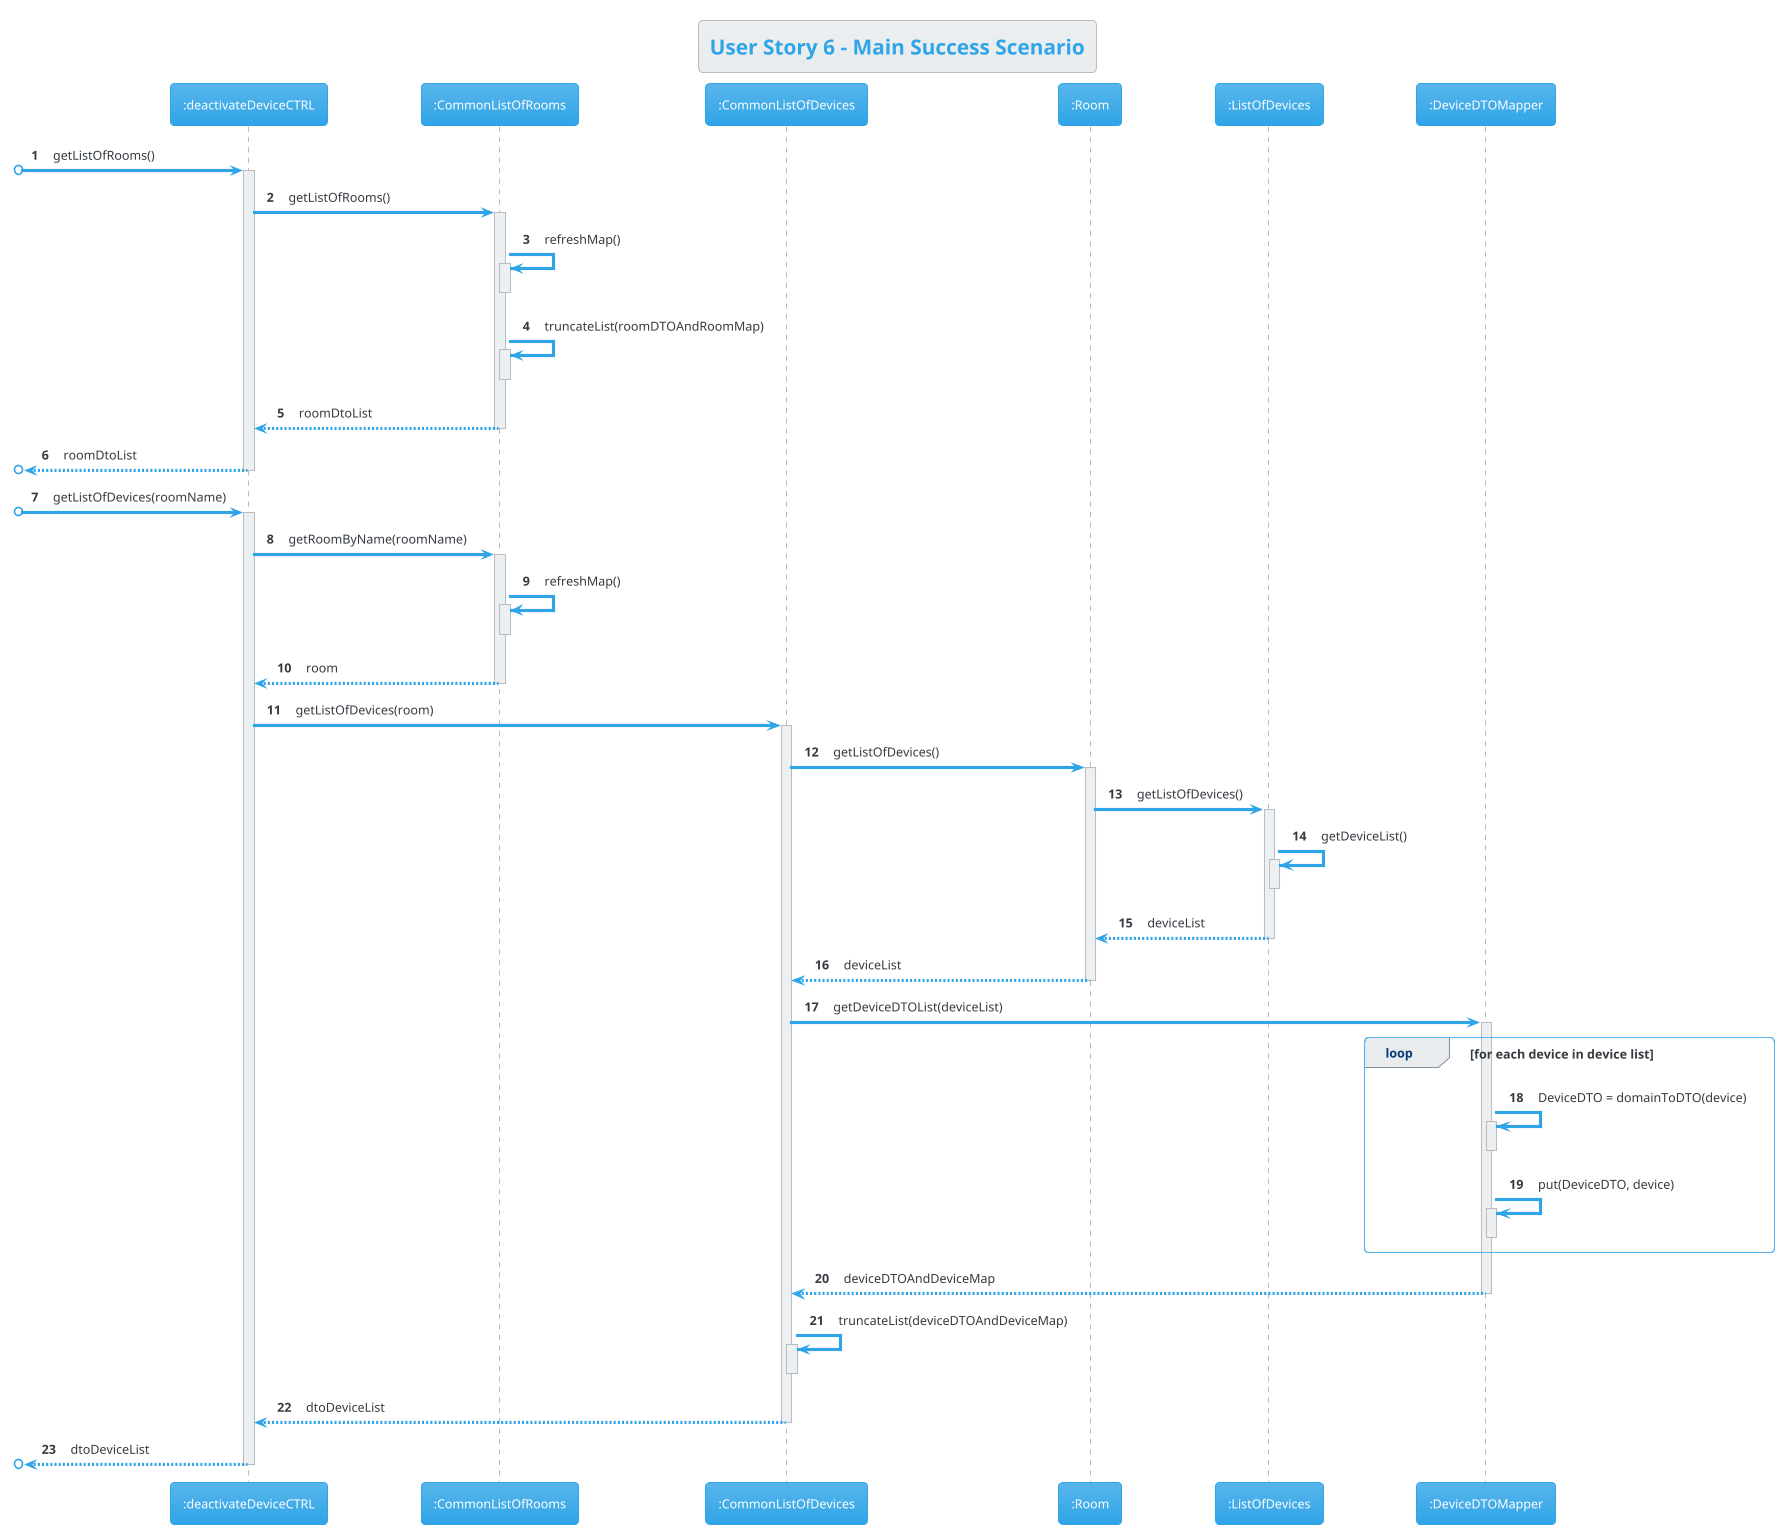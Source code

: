  @startuml
title User Story 6 - Main Success Scenario
!theme cerulean
autonumber

participant ":deactivateDeviceCTRL" as C
participant ":CommonListOfRooms" as CU
participant ":CommonListOfDevices" as CD
participant ":Room" as R
participant ":ListOfDevices" as LD
participant ":DeviceDTOMapper" as DM



[o-> C : getListOfRooms()
activate C
C -> CU : getListOfRooms()
activate CU
CU -> CU : refreshMap()
activate CU
deactivate CU

CU -> CU : truncateList(roomDTOAndRoomMap)
activate CU
deactivate CU
CU --> C : roomDtoList
deactivate CU
[o<-- C : roomDtoList
deactivate C

[o-> C : getListOfDevices(roomName)
activate C
C -> CU: getRoomByName(roomName)
activate CU
CU -> CU : refreshMap()
activate CU
deactivate CU
CU --> C : room
deactivate CU
C -> CD : getListOfDevices(room)
activate CD

CD -> R : getListOfDevices()
activate R
R -> LD : getListOfDevices()
activate LD
LD -> LD : getDeviceList()
activate LD
deactivate LD
LD --> R : deviceList
deactivate LD
R --> CD : deviceList
deactivate R
CD -> DM : getDeviceDTOList(deviceList)
activate DM
loop for each device in device list
DM -> DM : DeviceDTO = domainToDTO(device)
activate DM
deactivate DM
DM -> DM : put(DeviceDTO, device)
activate DM
deactivate DM
end loop
DM --> CD : deviceDTOAndDeviceMap
deactivate DM
CD -> CD : truncateList(deviceDTOAndDeviceMap)
activate CD
deactivate CD
CD --> C : dtoDeviceList
deactivate CD
[o<-- C : dtoDeviceList
deactivate C

@enduml